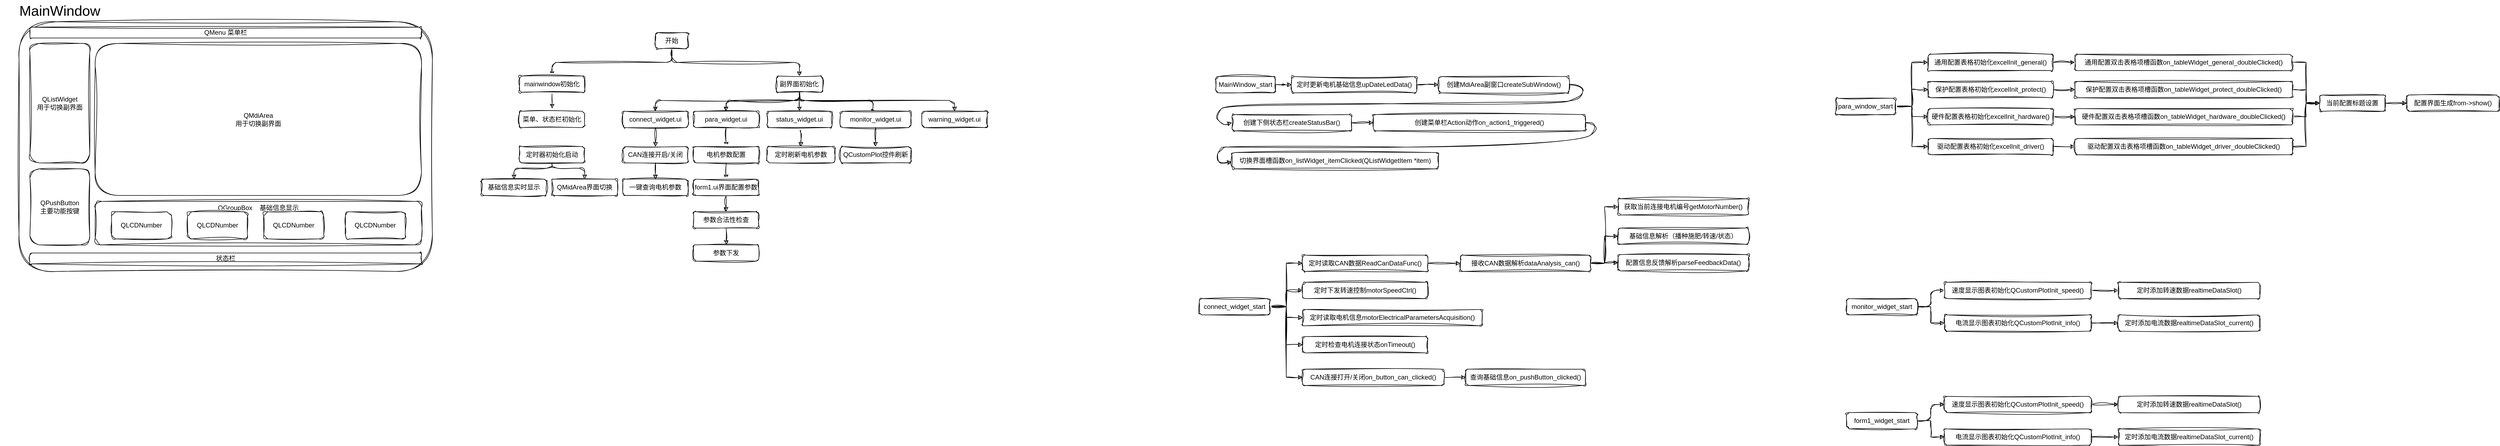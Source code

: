<mxfile version="28.0.7">
  <diagram name="第 1 页" id="NeOZQ0dyBE4NOlgX1TNu">
    <mxGraphModel dx="460" dy="240" grid="1" gridSize="10" guides="1" tooltips="1" connect="1" arrows="1" fold="1" page="1" pageScale="1" pageWidth="5000" pageHeight="5000" math="0" shadow="0">
      <root>
        <mxCell id="0" />
        <mxCell id="1" parent="0" />
        <mxCell id="uWLSrax9oehgRug97Yif-1" value="" style="rounded=1;whiteSpace=wrap;html=1;labelBackgroundColor=none;sketch=1;curveFitting=1;jiggle=2;" vertex="1" parent="1">
          <mxGeometry x="110" y="70" width="760" height="460" as="geometry" />
        </mxCell>
        <mxCell id="uWLSrax9oehgRug97Yif-3" value="&lt;font style=&quot;font-size: 26px;&quot;&gt;MainWindow&lt;/font&gt;" style="text;html=1;align=center;verticalAlign=middle;whiteSpace=wrap;rounded=1;labelBackgroundColor=none;sketch=1;curveFitting=1;jiggle=2;" vertex="1" parent="1">
          <mxGeometry x="75" y="30" width="220" height="40" as="geometry" />
        </mxCell>
        <mxCell id="uWLSrax9oehgRug97Yif-4" value="QListWidget&lt;br&gt;用于切换副界面" style="rounded=1;whiteSpace=wrap;html=1;labelBackgroundColor=none;sketch=1;curveFitting=1;jiggle=2;" vertex="1" parent="1">
          <mxGeometry x="130" y="110" width="110" height="220" as="geometry" />
        </mxCell>
        <mxCell id="uWLSrax9oehgRug97Yif-5" value="状态栏" style="rounded=1;whiteSpace=wrap;html=1;labelBackgroundColor=none;sketch=1;curveFitting=1;jiggle=2;" vertex="1" parent="1">
          <mxGeometry x="130" y="496" width="720" height="20" as="geometry" />
        </mxCell>
        <mxCell id="uWLSrax9oehgRug97Yif-6" value="QPushButton&lt;br&gt;主要功能按键" style="rounded=1;whiteSpace=wrap;html=1;labelBackgroundColor=none;sketch=1;curveFitting=1;jiggle=2;" vertex="1" parent="1">
          <mxGeometry x="130" y="341" width="110" height="140" as="geometry" />
        </mxCell>
        <mxCell id="uWLSrax9oehgRug97Yif-7" value="QGroupBox&amp;nbsp; &amp;nbsp; 基础信息显示&lt;br&gt;&lt;br&gt;&lt;br&gt;&lt;br&gt;&lt;div&gt;&lt;br&gt;&lt;/div&gt;" style="rounded=1;whiteSpace=wrap;html=1;labelBackgroundColor=none;sketch=1;curveFitting=1;jiggle=2;" vertex="1" parent="1">
          <mxGeometry x="250" y="401" width="600" height="80" as="geometry" />
        </mxCell>
        <mxCell id="uWLSrax9oehgRug97Yif-8" value="QLCDNumber" style="rounded=1;whiteSpace=wrap;html=1;labelBackgroundColor=none;sketch=1;curveFitting=1;jiggle=2;" vertex="1" parent="1">
          <mxGeometry x="280" y="420" width="110" height="50" as="geometry" />
        </mxCell>
        <mxCell id="uWLSrax9oehgRug97Yif-9" value="QLCDNumber" style="rounded=1;whiteSpace=wrap;html=1;labelBackgroundColor=none;sketch=1;curveFitting=1;jiggle=2;" vertex="1" parent="1">
          <mxGeometry x="420" y="420" width="110" height="50" as="geometry" />
        </mxCell>
        <mxCell id="uWLSrax9oehgRug97Yif-10" value="QLCDNumber" style="rounded=1;whiteSpace=wrap;html=1;labelBackgroundColor=none;sketch=1;curveFitting=1;jiggle=2;" vertex="1" parent="1">
          <mxGeometry x="560" y="420" width="110" height="50" as="geometry" />
        </mxCell>
        <mxCell id="uWLSrax9oehgRug97Yif-11" value="QLCDNumber" style="rounded=1;whiteSpace=wrap;html=1;labelBackgroundColor=none;sketch=1;curveFitting=1;jiggle=2;" vertex="1" parent="1">
          <mxGeometry x="710" y="420" width="110" height="50" as="geometry" />
        </mxCell>
        <mxCell id="uWLSrax9oehgRug97Yif-12" value="QMdiArea&lt;br&gt;用于切换副界面" style="rounded=1;whiteSpace=wrap;html=1;labelBackgroundColor=none;sketch=1;curveFitting=1;jiggle=2;" vertex="1" parent="1">
          <mxGeometry x="250" y="110" width="600" height="280" as="geometry" />
        </mxCell>
        <mxCell id="uWLSrax9oehgRug97Yif-13" value="QMenu 菜单栏" style="rounded=1;whiteSpace=wrap;html=1;labelBackgroundColor=none;sketch=1;curveFitting=1;jiggle=2;" vertex="1" parent="1">
          <mxGeometry x="130" y="80" width="720" height="20" as="geometry" />
        </mxCell>
        <mxCell id="uWLSrax9oehgRug97Yif-89" style="edgeStyle=orthogonalEdgeStyle;rounded=1;orthogonalLoop=1;jettySize=auto;html=1;exitX=0.5;exitY=1;exitDx=0;exitDy=0;entryX=0.5;entryY=0;entryDx=0;entryDy=0;labelBackgroundColor=none;fontColor=default;sketch=1;curveFitting=1;jiggle=2;" edge="1" parent="1" source="uWLSrax9oehgRug97Yif-18" target="uWLSrax9oehgRug97Yif-86">
          <mxGeometry relative="1" as="geometry" />
        </mxCell>
        <mxCell id="uWLSrax9oehgRug97Yif-90" style="edgeStyle=orthogonalEdgeStyle;rounded=1;orthogonalLoop=1;jettySize=auto;html=1;exitX=0.5;exitY=1;exitDx=0;exitDy=0;entryX=0.5;entryY=0;entryDx=0;entryDy=0;labelBackgroundColor=none;fontColor=default;sketch=1;curveFitting=1;jiggle=2;" edge="1" parent="1" source="uWLSrax9oehgRug97Yif-18" target="uWLSrax9oehgRug97Yif-25">
          <mxGeometry relative="1" as="geometry" />
        </mxCell>
        <mxCell id="uWLSrax9oehgRug97Yif-18" value="开始" style="rounded=1;whiteSpace=wrap;html=1;labelBackgroundColor=none;sketch=1;curveFitting=1;jiggle=2;" vertex="1" parent="1">
          <mxGeometry x="1280.09" y="90" width="60" height="30" as="geometry" />
        </mxCell>
        <mxCell id="uWLSrax9oehgRug97Yif-91" style="edgeStyle=orthogonalEdgeStyle;rounded=1;orthogonalLoop=1;jettySize=auto;html=1;exitX=0.5;exitY=1;exitDx=0;exitDy=0;labelBackgroundColor=none;fontColor=default;sketch=1;curveFitting=1;jiggle=2;" edge="1" parent="1" source="uWLSrax9oehgRug97Yif-25" target="uWLSrax9oehgRug97Yif-74">
          <mxGeometry relative="1" as="geometry">
            <Array as="points">
              <mxPoint x="1545" y="215" />
              <mxPoint x="1280" y="215" />
            </Array>
          </mxGeometry>
        </mxCell>
        <mxCell id="uWLSrax9oehgRug97Yif-92" style="edgeStyle=orthogonalEdgeStyle;rounded=1;orthogonalLoop=1;jettySize=auto;html=1;exitX=0.5;exitY=1;exitDx=0;exitDy=0;labelBackgroundColor=none;fontColor=default;sketch=1;curveFitting=1;jiggle=2;" edge="1" parent="1" source="uWLSrax9oehgRug97Yif-25" target="uWLSrax9oehgRug97Yif-78">
          <mxGeometry relative="1" as="geometry">
            <Array as="points">
              <mxPoint x="1545" y="215" />
              <mxPoint x="1830" y="215" />
            </Array>
          </mxGeometry>
        </mxCell>
        <mxCell id="uWLSrax9oehgRug97Yif-93" style="edgeStyle=orthogonalEdgeStyle;rounded=1;orthogonalLoop=1;jettySize=auto;html=1;exitX=0.5;exitY=1;exitDx=0;exitDy=0;labelBackgroundColor=none;fontColor=default;sketch=1;curveFitting=1;jiggle=2;" edge="1" parent="1" source="uWLSrax9oehgRug97Yif-25" target="uWLSrax9oehgRug97Yif-75">
          <mxGeometry relative="1" as="geometry">
            <Array as="points">
              <mxPoint x="1545" y="215" />
              <mxPoint x="1410" y="215" />
            </Array>
          </mxGeometry>
        </mxCell>
        <mxCell id="uWLSrax9oehgRug97Yif-94" style="edgeStyle=orthogonalEdgeStyle;rounded=1;orthogonalLoop=1;jettySize=auto;html=1;exitX=0.5;exitY=1;exitDx=0;exitDy=0;entryX=0.5;entryY=0;entryDx=0;entryDy=0;labelBackgroundColor=none;fontColor=default;sketch=1;curveFitting=1;jiggle=2;" edge="1" parent="1" source="uWLSrax9oehgRug97Yif-25" target="uWLSrax9oehgRug97Yif-77">
          <mxGeometry relative="1" as="geometry">
            <Array as="points">
              <mxPoint x="1545" y="215" />
              <mxPoint x="1680" y="215" />
            </Array>
          </mxGeometry>
        </mxCell>
        <mxCell id="uWLSrax9oehgRug97Yif-95" style="edgeStyle=orthogonalEdgeStyle;rounded=1;orthogonalLoop=1;jettySize=auto;html=1;exitX=0.5;exitY=1;exitDx=0;exitDy=0;entryX=0.5;entryY=0;entryDx=0;entryDy=0;labelBackgroundColor=none;fontColor=default;sketch=1;curveFitting=1;jiggle=2;" edge="1" parent="1" source="uWLSrax9oehgRug97Yif-25" target="uWLSrax9oehgRug97Yif-76">
          <mxGeometry relative="1" as="geometry" />
        </mxCell>
        <mxCell id="uWLSrax9oehgRug97Yif-25" value="副界面初始化" style="rounded=1;whiteSpace=wrap;html=1;labelBackgroundColor=none;sketch=1;curveFitting=1;jiggle=2;" vertex="1" parent="1">
          <mxGeometry x="1502.34" y="170" width="85.14" height="30" as="geometry" />
        </mxCell>
        <mxCell id="uWLSrax9oehgRug97Yif-46" value="" style="edgeStyle=orthogonalEdgeStyle;rounded=1;orthogonalLoop=1;jettySize=auto;html=1;labelBackgroundColor=none;fontColor=default;sketch=1;curveFitting=1;jiggle=2;" edge="1" parent="1" source="uWLSrax9oehgRug97Yif-47" target="uWLSrax9oehgRug97Yif-49">
          <mxGeometry relative="1" as="geometry" />
        </mxCell>
        <mxCell id="uWLSrax9oehgRug97Yif-47" value="MainWindow_start" style="rounded=1;whiteSpace=wrap;html=1;labelBackgroundColor=none;sketch=1;curveFitting=1;jiggle=2;" vertex="1" parent="1">
          <mxGeometry x="2310" y="171" width="110" height="30" as="geometry" />
        </mxCell>
        <mxCell id="uWLSrax9oehgRug97Yif-48" style="edgeStyle=orthogonalEdgeStyle;rounded=1;orthogonalLoop=1;jettySize=auto;html=1;exitX=1;exitY=0.5;exitDx=0;exitDy=0;entryX=0;entryY=0.5;entryDx=0;entryDy=0;labelBackgroundColor=none;fontColor=default;sketch=1;curveFitting=1;jiggle=2;" edge="1" parent="1" source="uWLSrax9oehgRug97Yif-49" target="uWLSrax9oehgRug97Yif-50">
          <mxGeometry relative="1" as="geometry" />
        </mxCell>
        <mxCell id="uWLSrax9oehgRug97Yif-49" value="定时更新电机基础信息upDateLedData()" style="rounded=1;whiteSpace=wrap;html=1;labelBackgroundColor=none;sketch=1;curveFitting=1;jiggle=2;" vertex="1" parent="1">
          <mxGeometry x="2450" y="171" width="230" height="30" as="geometry" />
        </mxCell>
        <mxCell id="uWLSrax9oehgRug97Yif-50" value="创建MdiArea副窗口createSubWindow()" style="rounded=1;whiteSpace=wrap;html=1;labelBackgroundColor=none;sketch=1;curveFitting=1;jiggle=2;" vertex="1" parent="1">
          <mxGeometry x="2720" y="171" width="240" height="30" as="geometry" />
        </mxCell>
        <mxCell id="uWLSrax9oehgRug97Yif-51" style="edgeStyle=orthogonalEdgeStyle;rounded=1;orthogonalLoop=1;jettySize=auto;html=1;exitX=1;exitY=0.5;exitDx=0;exitDy=0;entryX=0;entryY=0.5;entryDx=0;entryDy=0;labelBackgroundColor=none;fontColor=default;sketch=1;curveFitting=1;jiggle=2;" edge="1" parent="1" source="uWLSrax9oehgRug97Yif-52" target="uWLSrax9oehgRug97Yif-54">
          <mxGeometry relative="1" as="geometry" />
        </mxCell>
        <mxCell id="uWLSrax9oehgRug97Yif-52" value="创建下侧状态栏createStatusBar()" style="rounded=1;whiteSpace=wrap;html=1;labelBackgroundColor=none;sketch=1;curveFitting=1;jiggle=2;" vertex="1" parent="1">
          <mxGeometry x="2340" y="241" width="220" height="30" as="geometry" />
        </mxCell>
        <mxCell id="uWLSrax9oehgRug97Yif-53" value="" style="curved=1;endArrow=classic;html=1;rounded=1;exitX=1;exitY=0.5;exitDx=0;exitDy=0;entryX=0;entryY=0.5;entryDx=0;entryDy=0;labelBackgroundColor=none;fontColor=default;sketch=1;curveFitting=1;jiggle=2;" edge="1" parent="1" source="uWLSrax9oehgRug97Yif-50" target="uWLSrax9oehgRug97Yif-52">
          <mxGeometry width="50" height="50" relative="1" as="geometry">
            <mxPoint x="2960" y="191" as="sourcePoint" />
            <mxPoint x="2290" y="241" as="targetPoint" />
            <Array as="points">
              <mxPoint x="2990" y="186" />
              <mxPoint x="2980" y="211" />
              <mxPoint x="2940" y="221" />
              <mxPoint x="2330" y="221" />
              <mxPoint x="2310" y="241" />
              <mxPoint x="2320" y="261" />
            </Array>
          </mxGeometry>
        </mxCell>
        <mxCell id="uWLSrax9oehgRug97Yif-54" value="创建菜单栏Action动作on_action1_triggered()" style="rounded=1;whiteSpace=wrap;html=1;labelBackgroundColor=none;sketch=1;curveFitting=1;jiggle=2;" vertex="1" parent="1">
          <mxGeometry x="2600" y="241" width="390" height="30" as="geometry" />
        </mxCell>
        <mxCell id="uWLSrax9oehgRug97Yif-56" value="切换界面槽函数on_listWidget_itemClicked(QListWidgetItem *item)" style="rounded=1;whiteSpace=wrap;html=1;labelBackgroundColor=none;sketch=1;curveFitting=1;jiggle=2;" vertex="1" parent="1">
          <mxGeometry x="2340" y="311" width="380" height="30" as="geometry" />
        </mxCell>
        <mxCell id="uWLSrax9oehgRug97Yif-60" value="" style="curved=1;endArrow=classic;html=1;rounded=1;exitX=1;exitY=0.5;exitDx=0;exitDy=0;entryX=-0.001;entryY=0.565;entryDx=0;entryDy=0;entryPerimeter=0;labelBackgroundColor=none;fontColor=default;sketch=1;curveFitting=1;jiggle=2;" edge="1" parent="1" target="uWLSrax9oehgRug97Yif-56">
          <mxGeometry width="50" height="50" relative="1" as="geometry">
            <mxPoint x="2990" y="256" as="sourcePoint" />
            <mxPoint x="2300" y="331" as="targetPoint" />
            <Array as="points">
              <mxPoint x="3020" y="256" />
              <mxPoint x="2980" y="301" />
              <mxPoint x="2340" y="301" />
              <mxPoint x="2320" y="301" />
              <mxPoint x="2310" y="321" />
              <mxPoint x="2320" y="331" />
            </Array>
          </mxGeometry>
        </mxCell>
        <mxCell id="uWLSrax9oehgRug97Yif-118" style="edgeStyle=orthogonalEdgeStyle;rounded=1;orthogonalLoop=1;jettySize=auto;html=1;exitX=0.5;exitY=1;exitDx=0;exitDy=0;entryX=0.5;entryY=0;entryDx=0;entryDy=0;labelBackgroundColor=none;fontColor=default;sketch=1;curveFitting=1;jiggle=2;" edge="1" parent="1" source="uWLSrax9oehgRug97Yif-74" target="uWLSrax9oehgRug97Yif-117">
          <mxGeometry relative="1" as="geometry" />
        </mxCell>
        <mxCell id="uWLSrax9oehgRug97Yif-74" value="connect_widget.ui" style="rounded=1;whiteSpace=wrap;html=1;labelBackgroundColor=none;sketch=1;curveFitting=1;jiggle=2;" vertex="1" parent="1">
          <mxGeometry x="1220" y="235" width="120.09" height="30" as="geometry" />
        </mxCell>
        <mxCell id="uWLSrax9oehgRug97Yif-110" style="edgeStyle=orthogonalEdgeStyle;rounded=1;orthogonalLoop=1;jettySize=auto;html=1;exitX=0.5;exitY=1;exitDx=0;exitDy=0;entryX=0.5;entryY=0;entryDx=0;entryDy=0;labelBackgroundColor=none;fontColor=default;sketch=1;curveFitting=1;jiggle=2;" edge="1" parent="1" source="uWLSrax9oehgRug97Yif-75" target="uWLSrax9oehgRug97Yif-109">
          <mxGeometry relative="1" as="geometry" />
        </mxCell>
        <mxCell id="uWLSrax9oehgRug97Yif-75" value="para_widget.ui" style="rounded=1;whiteSpace=wrap;html=1;labelBackgroundColor=none;sketch=1;curveFitting=1;jiggle=2;" vertex="1" parent="1">
          <mxGeometry x="1350" y="235" width="120.09" height="30" as="geometry" />
        </mxCell>
        <mxCell id="uWLSrax9oehgRug97Yif-107" style="edgeStyle=orthogonalEdgeStyle;rounded=1;orthogonalLoop=1;jettySize=auto;html=1;exitX=0.5;exitY=1;exitDx=0;exitDy=0;entryX=0.5;entryY=0;entryDx=0;entryDy=0;labelBackgroundColor=none;fontColor=default;sketch=1;curveFitting=1;jiggle=2;" edge="1" parent="1" source="uWLSrax9oehgRug97Yif-76" target="uWLSrax9oehgRug97Yif-105">
          <mxGeometry relative="1" as="geometry" />
        </mxCell>
        <mxCell id="uWLSrax9oehgRug97Yif-76" value="status_widget.ui" style="rounded=1;whiteSpace=wrap;html=1;labelBackgroundColor=none;sketch=1;curveFitting=1;jiggle=2;" vertex="1" parent="1">
          <mxGeometry x="1484.86" y="235" width="120.09" height="30" as="geometry" />
        </mxCell>
        <mxCell id="uWLSrax9oehgRug97Yif-98" style="edgeStyle=orthogonalEdgeStyle;rounded=1;orthogonalLoop=1;jettySize=auto;html=1;exitX=0.5;exitY=1;exitDx=0;exitDy=0;entryX=0.5;entryY=0;entryDx=0;entryDy=0;labelBackgroundColor=none;fontColor=default;sketch=1;curveFitting=1;jiggle=2;" edge="1" parent="1" source="uWLSrax9oehgRug97Yif-77" target="uWLSrax9oehgRug97Yif-97">
          <mxGeometry relative="1" as="geometry" />
        </mxCell>
        <mxCell id="uWLSrax9oehgRug97Yif-77" value="monitor_widget.ui" style="rounded=1;whiteSpace=wrap;html=1;labelBackgroundColor=none;sketch=1;curveFitting=1;jiggle=2;" vertex="1" parent="1">
          <mxGeometry x="1620" y="235" width="130" height="30" as="geometry" />
        </mxCell>
        <mxCell id="uWLSrax9oehgRug97Yif-78" value="warning_widget.ui" style="rounded=1;whiteSpace=wrap;html=1;labelBackgroundColor=none;sketch=1;curveFitting=1;jiggle=2;" vertex="1" parent="1">
          <mxGeometry x="1770" y="235" width="120.09" height="30" as="geometry" />
        </mxCell>
        <mxCell id="uWLSrax9oehgRug97Yif-123" style="edgeStyle=orthogonalEdgeStyle;rounded=1;orthogonalLoop=1;jettySize=auto;html=1;exitX=0.5;exitY=1;exitDx=0;exitDy=0;labelBackgroundColor=none;fontColor=default;sketch=1;curveFitting=1;jiggle=2;" edge="1" parent="1" source="uWLSrax9oehgRug97Yif-86">
          <mxGeometry relative="1" as="geometry">
            <mxPoint x="1090.286" y="230" as="targetPoint" />
          </mxGeometry>
        </mxCell>
        <mxCell id="uWLSrax9oehgRug97Yif-86" value="mainwindow初始化" style="rounded=1;whiteSpace=wrap;html=1;labelBackgroundColor=none;sketch=1;curveFitting=1;jiggle=2;" vertex="1" parent="1">
          <mxGeometry x="1030" y="170" width="120.09" height="30" as="geometry" />
        </mxCell>
        <mxCell id="uWLSrax9oehgRug97Yif-102" style="edgeStyle=orthogonalEdgeStyle;rounded=1;orthogonalLoop=1;jettySize=auto;html=1;exitX=0.5;exitY=1;exitDx=0;exitDy=0;entryX=0.5;entryY=0;entryDx=0;entryDy=0;labelBackgroundColor=none;fontColor=default;sketch=1;curveFitting=1;jiggle=2;" edge="1" parent="1" source="uWLSrax9oehgRug97Yif-87" target="uWLSrax9oehgRug97Yif-100">
          <mxGeometry relative="1" as="geometry">
            <Array as="points">
              <mxPoint x="1090" y="340" />
              <mxPoint x="1020" y="340" />
            </Array>
          </mxGeometry>
        </mxCell>
        <mxCell id="uWLSrax9oehgRug97Yif-103" style="edgeStyle=orthogonalEdgeStyle;rounded=1;orthogonalLoop=1;jettySize=auto;html=1;exitX=0.5;exitY=1;exitDx=0;exitDy=0;entryX=0.5;entryY=0;entryDx=0;entryDy=0;labelBackgroundColor=none;fontColor=default;sketch=1;curveFitting=1;jiggle=2;" edge="1" parent="1" source="uWLSrax9oehgRug97Yif-87" target="uWLSrax9oehgRug97Yif-101">
          <mxGeometry relative="1" as="geometry">
            <Array as="points">
              <mxPoint x="1090" y="340" />
              <mxPoint x="1150" y="340" />
            </Array>
          </mxGeometry>
        </mxCell>
        <mxCell id="uWLSrax9oehgRug97Yif-87" value="定时器初始化启动" style="rounded=1;whiteSpace=wrap;html=1;labelBackgroundColor=none;sketch=1;curveFitting=1;jiggle=2;" vertex="1" parent="1">
          <mxGeometry x="1030" y="300" width="120.09" height="30" as="geometry" />
        </mxCell>
        <mxCell id="uWLSrax9oehgRug97Yif-97" value="QCustomPlot控件刷新" style="rounded=1;whiteSpace=wrap;html=1;labelBackgroundColor=none;sketch=1;curveFitting=1;jiggle=2;" vertex="1" parent="1">
          <mxGeometry x="1620" y="300" width="130" height="30" as="geometry" />
        </mxCell>
        <mxCell id="uWLSrax9oehgRug97Yif-100" value="基础信息实时显示" style="rounded=1;whiteSpace=wrap;html=1;labelBackgroundColor=none;sketch=1;curveFitting=1;jiggle=2;" vertex="1" parent="1">
          <mxGeometry x="960" y="360" width="120.09" height="30" as="geometry" />
        </mxCell>
        <mxCell id="uWLSrax9oehgRug97Yif-101" value="QMidArea界面切换" style="rounded=1;whiteSpace=wrap;html=1;labelBackgroundColor=none;sketch=1;curveFitting=1;jiggle=2;" vertex="1" parent="1">
          <mxGeometry x="1090" y="360" width="120.09" height="30" as="geometry" />
        </mxCell>
        <mxCell id="uWLSrax9oehgRug97Yif-105" value="定时刷新电机参数" style="rounded=1;whiteSpace=wrap;html=1;labelBackgroundColor=none;sketch=1;curveFitting=1;jiggle=2;" vertex="1" parent="1">
          <mxGeometry x="1484.96" y="300" width="125.04" height="30" as="geometry" />
        </mxCell>
        <mxCell id="uWLSrax9oehgRug97Yif-112" style="edgeStyle=orthogonalEdgeStyle;rounded=1;orthogonalLoop=1;jettySize=auto;html=1;exitX=0.5;exitY=1;exitDx=0;exitDy=0;entryX=0.5;entryY=0;entryDx=0;entryDy=0;labelBackgroundColor=none;fontColor=default;sketch=1;curveFitting=1;jiggle=2;" edge="1" parent="1" source="uWLSrax9oehgRug97Yif-109" target="uWLSrax9oehgRug97Yif-111">
          <mxGeometry relative="1" as="geometry" />
        </mxCell>
        <mxCell id="uWLSrax9oehgRug97Yif-109" value="电机参数配置" style="rounded=1;whiteSpace=wrap;html=1;labelBackgroundColor=none;sketch=1;curveFitting=1;jiggle=2;" vertex="1" parent="1">
          <mxGeometry x="1350" y="300" width="120.09" height="30" as="geometry" />
        </mxCell>
        <mxCell id="uWLSrax9oehgRug97Yif-114" style="edgeStyle=orthogonalEdgeStyle;rounded=1;orthogonalLoop=1;jettySize=auto;html=1;exitX=0.5;exitY=1;exitDx=0;exitDy=0;entryX=0.5;entryY=0;entryDx=0;entryDy=0;labelBackgroundColor=none;fontColor=default;sketch=1;curveFitting=1;jiggle=2;" edge="1" parent="1" source="uWLSrax9oehgRug97Yif-111" target="uWLSrax9oehgRug97Yif-113">
          <mxGeometry relative="1" as="geometry" />
        </mxCell>
        <mxCell id="uWLSrax9oehgRug97Yif-111" value="form1.ui界面配置参数" style="rounded=1;whiteSpace=wrap;html=1;labelBackgroundColor=none;sketch=1;curveFitting=1;jiggle=2;" vertex="1" parent="1">
          <mxGeometry x="1350" y="360" width="120.09" height="30" as="geometry" />
        </mxCell>
        <mxCell id="uWLSrax9oehgRug97Yif-116" style="edgeStyle=orthogonalEdgeStyle;rounded=1;orthogonalLoop=1;jettySize=auto;html=1;exitX=0.5;exitY=1;exitDx=0;exitDy=0;entryX=0.5;entryY=0;entryDx=0;entryDy=0;labelBackgroundColor=none;fontColor=default;sketch=1;curveFitting=1;jiggle=2;" edge="1" parent="1" source="uWLSrax9oehgRug97Yif-113" target="uWLSrax9oehgRug97Yif-115">
          <mxGeometry relative="1" as="geometry" />
        </mxCell>
        <mxCell id="uWLSrax9oehgRug97Yif-113" value="参数合法性检查" style="rounded=1;whiteSpace=wrap;html=1;labelBackgroundColor=none;sketch=1;curveFitting=1;jiggle=2;" vertex="1" parent="1">
          <mxGeometry x="1350" y="420" width="120.09" height="30" as="geometry" />
        </mxCell>
        <mxCell id="uWLSrax9oehgRug97Yif-115" value="参数下发" style="rounded=1;whiteSpace=wrap;html=1;labelBackgroundColor=none;sketch=1;curveFitting=1;jiggle=2;" vertex="1" parent="1">
          <mxGeometry x="1350" y="481" width="120.09" height="30" as="geometry" />
        </mxCell>
        <mxCell id="uWLSrax9oehgRug97Yif-120" style="edgeStyle=orthogonalEdgeStyle;rounded=1;orthogonalLoop=1;jettySize=auto;html=1;exitX=0.5;exitY=1;exitDx=0;exitDy=0;entryX=0.5;entryY=0;entryDx=0;entryDy=0;labelBackgroundColor=none;fontColor=default;sketch=1;curveFitting=1;jiggle=2;" edge="1" parent="1" source="uWLSrax9oehgRug97Yif-117" target="uWLSrax9oehgRug97Yif-119">
          <mxGeometry relative="1" as="geometry" />
        </mxCell>
        <mxCell id="uWLSrax9oehgRug97Yif-117" value="CAN连接开启/关闭" style="rounded=1;whiteSpace=wrap;html=1;labelBackgroundColor=none;sketch=1;curveFitting=1;jiggle=2;" vertex="1" parent="1">
          <mxGeometry x="1220" y="300" width="120.09" height="30" as="geometry" />
        </mxCell>
        <mxCell id="uWLSrax9oehgRug97Yif-119" value="一键查询电机参数" style="rounded=1;whiteSpace=wrap;html=1;labelBackgroundColor=none;sketch=1;curveFitting=1;jiggle=2;" vertex="1" parent="1">
          <mxGeometry x="1220" y="360" width="120.09" height="30" as="geometry" />
        </mxCell>
        <mxCell id="uWLSrax9oehgRug97Yif-122" value="菜单、状态栏初始化" style="rounded=1;whiteSpace=wrap;html=1;labelBackgroundColor=none;sketch=1;curveFitting=1;jiggle=2;" vertex="1" parent="1">
          <mxGeometry x="1030" y="235" width="120" height="30" as="geometry" />
        </mxCell>
        <mxCell id="uWLSrax9oehgRug97Yif-155" style="edgeStyle=orthogonalEdgeStyle;rounded=0;sketch=1;hachureGap=4;jiggle=2;curveFitting=1;orthogonalLoop=1;jettySize=auto;html=1;exitX=1;exitY=0.5;exitDx=0;exitDy=0;entryX=0;entryY=0.5;entryDx=0;entryDy=0;fontFamily=Architects Daughter;fontSource=https%3A%2F%2Ffonts.googleapis.com%2Fcss%3Ffamily%3DArchitects%2BDaughter;" edge="1" parent="1" source="uWLSrax9oehgRug97Yif-125" target="uWLSrax9oehgRug97Yif-127">
          <mxGeometry relative="1" as="geometry" />
        </mxCell>
        <mxCell id="uWLSrax9oehgRug97Yif-156" style="edgeStyle=orthogonalEdgeStyle;rounded=0;sketch=1;hachureGap=4;jiggle=2;curveFitting=1;orthogonalLoop=1;jettySize=auto;html=1;exitX=1;exitY=0.5;exitDx=0;exitDy=0;entryX=0;entryY=0.5;entryDx=0;entryDy=0;fontFamily=Architects Daughter;fontSource=https%3A%2F%2Ffonts.googleapis.com%2Fcss%3Ffamily%3DArchitects%2BDaughter;" edge="1" parent="1" source="uWLSrax9oehgRug97Yif-125" target="uWLSrax9oehgRug97Yif-151">
          <mxGeometry relative="1" as="geometry" />
        </mxCell>
        <mxCell id="uWLSrax9oehgRug97Yif-157" style="edgeStyle=orthogonalEdgeStyle;rounded=0;sketch=1;hachureGap=4;jiggle=2;curveFitting=1;orthogonalLoop=1;jettySize=auto;html=1;exitX=1;exitY=0.5;exitDx=0;exitDy=0;entryX=0;entryY=0.5;entryDx=0;entryDy=0;fontFamily=Architects Daughter;fontSource=https%3A%2F%2Ffonts.googleapis.com%2Fcss%3Ffamily%3DArchitects%2BDaughter;" edge="1" parent="1" source="uWLSrax9oehgRug97Yif-125" target="uWLSrax9oehgRug97Yif-152">
          <mxGeometry relative="1" as="geometry" />
        </mxCell>
        <mxCell id="uWLSrax9oehgRug97Yif-158" style="edgeStyle=orthogonalEdgeStyle;rounded=0;sketch=1;hachureGap=4;jiggle=2;curveFitting=1;orthogonalLoop=1;jettySize=auto;html=1;exitX=1;exitY=0.5;exitDx=0;exitDy=0;entryX=0;entryY=0.5;entryDx=0;entryDy=0;fontFamily=Architects Daughter;fontSource=https%3A%2F%2Ffonts.googleapis.com%2Fcss%3Ffamily%3DArchitects%2BDaughter;" edge="1" parent="1" source="uWLSrax9oehgRug97Yif-125" target="uWLSrax9oehgRug97Yif-153">
          <mxGeometry relative="1" as="geometry" />
        </mxCell>
        <mxCell id="uWLSrax9oehgRug97Yif-168" style="edgeStyle=orthogonalEdgeStyle;rounded=0;sketch=1;hachureGap=4;jiggle=2;curveFitting=1;orthogonalLoop=1;jettySize=auto;html=1;exitX=1;exitY=0.5;exitDx=0;exitDy=0;entryX=0;entryY=0.5;entryDx=0;entryDy=0;fontFamily=Architects Daughter;fontSource=https%3A%2F%2Ffonts.googleapis.com%2Fcss%3Ffamily%3DArchitects%2BDaughter;" edge="1" parent="1" source="uWLSrax9oehgRug97Yif-125" target="uWLSrax9oehgRug97Yif-163">
          <mxGeometry relative="1" as="geometry" />
        </mxCell>
        <mxCell id="uWLSrax9oehgRug97Yif-125" value="connect_widget_start" style="rounded=1;whiteSpace=wrap;html=1;labelBackgroundColor=none;sketch=1;curveFitting=1;jiggle=2;" vertex="1" parent="1">
          <mxGeometry x="2280" y="580" width="130" height="30" as="geometry" />
        </mxCell>
        <mxCell id="uWLSrax9oehgRug97Yif-126" style="edgeStyle=orthogonalEdgeStyle;rounded=1;orthogonalLoop=1;jettySize=auto;html=1;exitX=1;exitY=0.5;exitDx=0;exitDy=0;entryX=0;entryY=0.5;entryDx=0;entryDy=0;labelBackgroundColor=none;fontColor=default;sketch=1;curveFitting=1;jiggle=2;" edge="1" parent="1" source="uWLSrax9oehgRug97Yif-127" target="uWLSrax9oehgRug97Yif-128">
          <mxGeometry relative="1" as="geometry" />
        </mxCell>
        <mxCell id="uWLSrax9oehgRug97Yif-127" value="定时读取CAN数据ReadCanDataFunc()" style="rounded=1;whiteSpace=wrap;html=1;labelBackgroundColor=none;sketch=1;curveFitting=1;jiggle=2;" vertex="1" parent="1">
          <mxGeometry x="2470" y="500" width="230" height="30" as="geometry" />
        </mxCell>
        <mxCell id="uWLSrax9oehgRug97Yif-161" style="edgeStyle=orthogonalEdgeStyle;rounded=0;sketch=1;hachureGap=4;jiggle=2;curveFitting=1;orthogonalLoop=1;jettySize=auto;html=1;exitX=1;exitY=0.5;exitDx=0;exitDy=0;entryX=0;entryY=0.5;entryDx=0;entryDy=0;fontFamily=Architects Daughter;fontSource=https%3A%2F%2Ffonts.googleapis.com%2Fcss%3Ffamily%3DArchitects%2BDaughter;" edge="1" parent="1" source="uWLSrax9oehgRug97Yif-128" target="uWLSrax9oehgRug97Yif-160">
          <mxGeometry relative="1" as="geometry" />
        </mxCell>
        <mxCell id="uWLSrax9oehgRug97Yif-162" style="edgeStyle=orthogonalEdgeStyle;rounded=0;sketch=1;hachureGap=4;jiggle=2;curveFitting=1;orthogonalLoop=1;jettySize=auto;html=1;exitX=1;exitY=0.5;exitDx=0;exitDy=0;entryX=0;entryY=0.5;entryDx=0;entryDy=0;fontFamily=Architects Daughter;fontSource=https%3A%2F%2Ffonts.googleapis.com%2Fcss%3Ffamily%3DArchitects%2BDaughter;" edge="1" parent="1" source="uWLSrax9oehgRug97Yif-128" target="uWLSrax9oehgRug97Yif-159">
          <mxGeometry relative="1" as="geometry" />
        </mxCell>
        <mxCell id="uWLSrax9oehgRug97Yif-165" style="edgeStyle=orthogonalEdgeStyle;rounded=0;sketch=1;hachureGap=4;jiggle=2;curveFitting=1;orthogonalLoop=1;jettySize=auto;html=1;exitX=1;exitY=0.5;exitDx=0;exitDy=0;entryX=0;entryY=0.5;entryDx=0;entryDy=0;fontFamily=Architects Daughter;fontSource=https%3A%2F%2Ffonts.googleapis.com%2Fcss%3Ffamily%3DArchitects%2BDaughter;" edge="1" parent="1" source="uWLSrax9oehgRug97Yif-128" target="uWLSrax9oehgRug97Yif-164">
          <mxGeometry relative="1" as="geometry" />
        </mxCell>
        <mxCell id="uWLSrax9oehgRug97Yif-128" value="&lt;div&gt;接收CAN数据解析dataAnalysis_can()&lt;/div&gt;" style="rounded=1;whiteSpace=wrap;html=1;labelBackgroundColor=none;sketch=1;curveFitting=1;jiggle=2;" vertex="1" parent="1">
          <mxGeometry x="2760" y="500" width="240" height="30" as="geometry" />
        </mxCell>
        <mxCell id="uWLSrax9oehgRug97Yif-151" value="定时下发转速控制motorSpeedCtrl()" style="rounded=1;whiteSpace=wrap;html=1;labelBackgroundColor=none;sketch=1;curveFitting=1;jiggle=2;" vertex="1" parent="1">
          <mxGeometry x="2470" y="550" width="230" height="30" as="geometry" />
        </mxCell>
        <mxCell id="uWLSrax9oehgRug97Yif-152" value="定时读取电机信息motorElectricalParametersAcquisition()" style="rounded=1;whiteSpace=wrap;html=1;labelBackgroundColor=none;sketch=1;curveFitting=1;jiggle=2;" vertex="1" parent="1">
          <mxGeometry x="2470" y="600" width="330" height="30" as="geometry" />
        </mxCell>
        <mxCell id="uWLSrax9oehgRug97Yif-153" value="定时检查电机连接状态onTimeout()" style="rounded=1;whiteSpace=wrap;html=1;labelBackgroundColor=none;sketch=1;curveFitting=1;jiggle=2;" vertex="1" parent="1">
          <mxGeometry x="2470" y="650" width="230" height="30" as="geometry" />
        </mxCell>
        <mxCell id="uWLSrax9oehgRug97Yif-159" value="&lt;div&gt;基础信息解析（播种施肥/转速/状态）&lt;/div&gt;" style="rounded=1;whiteSpace=wrap;html=1;labelBackgroundColor=none;sketch=1;curveFitting=1;jiggle=2;" vertex="1" parent="1">
          <mxGeometry x="3050" y="450" width="240" height="30" as="geometry" />
        </mxCell>
        <mxCell id="uWLSrax9oehgRug97Yif-160" value="&lt;div&gt;配置信息反馈解析parseFeedbackData()&lt;/div&gt;" style="rounded=1;whiteSpace=wrap;html=1;labelBackgroundColor=none;sketch=1;curveFitting=1;jiggle=2;" vertex="1" parent="1">
          <mxGeometry x="3050" y="499" width="240" height="30" as="geometry" />
        </mxCell>
        <mxCell id="uWLSrax9oehgRug97Yif-167" style="edgeStyle=orthogonalEdgeStyle;rounded=0;sketch=1;hachureGap=4;jiggle=2;curveFitting=1;orthogonalLoop=1;jettySize=auto;html=1;exitX=1;exitY=0.5;exitDx=0;exitDy=0;entryX=0;entryY=0.5;entryDx=0;entryDy=0;fontFamily=Architects Daughter;fontSource=https%3A%2F%2Ffonts.googleapis.com%2Fcss%3Ffamily%3DArchitects%2BDaughter;" edge="1" parent="1" source="uWLSrax9oehgRug97Yif-163" target="uWLSrax9oehgRug97Yif-166">
          <mxGeometry relative="1" as="geometry" />
        </mxCell>
        <mxCell id="uWLSrax9oehgRug97Yif-163" value="CAN连接打开/关闭on_button_can_clicked()" style="rounded=1;whiteSpace=wrap;html=1;labelBackgroundColor=none;sketch=1;curveFitting=1;jiggle=2;" vertex="1" parent="1">
          <mxGeometry x="2470" y="710" width="260" height="30" as="geometry" />
        </mxCell>
        <mxCell id="uWLSrax9oehgRug97Yif-164" value="&lt;div&gt;获取当前连接电机编号getMotorNumber()&lt;/div&gt;" style="rounded=1;whiteSpace=wrap;html=1;labelBackgroundColor=none;sketch=1;curveFitting=1;jiggle=2;" vertex="1" parent="1">
          <mxGeometry x="3050" y="396" width="240" height="30" as="geometry" />
        </mxCell>
        <mxCell id="uWLSrax9oehgRug97Yif-166" value="查询基础信息on_pushButton_clicked()" style="rounded=1;whiteSpace=wrap;html=1;labelBackgroundColor=none;sketch=1;curveFitting=1;jiggle=2;" vertex="1" parent="1">
          <mxGeometry x="2770" y="710" width="220" height="30" as="geometry" />
        </mxCell>
        <mxCell id="uWLSrax9oehgRug97Yif-169" value="" style="edgeStyle=orthogonalEdgeStyle;rounded=1;orthogonalLoop=1;jettySize=auto;html=1;labelBackgroundColor=none;fontColor=default;sketch=1;curveFitting=1;jiggle=2;" edge="1" parent="1" source="uWLSrax9oehgRug97Yif-170" target="uWLSrax9oehgRug97Yif-172">
          <mxGeometry relative="1" as="geometry" />
        </mxCell>
        <mxCell id="uWLSrax9oehgRug97Yif-181" style="edgeStyle=orthogonalEdgeStyle;rounded=0;sketch=1;hachureGap=4;jiggle=2;curveFitting=1;orthogonalLoop=1;jettySize=auto;html=1;exitX=1;exitY=0.5;exitDx=0;exitDy=0;entryX=0;entryY=0.5;entryDx=0;entryDy=0;fontFamily=Architects Daughter;fontSource=https%3A%2F%2Ffonts.googleapis.com%2Fcss%3Ffamily%3DArchitects%2BDaughter;" edge="1" parent="1" source="uWLSrax9oehgRug97Yif-170" target="uWLSrax9oehgRug97Yif-180">
          <mxGeometry relative="1" as="geometry" />
        </mxCell>
        <mxCell id="uWLSrax9oehgRug97Yif-170" value="monitor_widget_start" style="rounded=1;whiteSpace=wrap;html=1;labelBackgroundColor=none;sketch=1;curveFitting=1;jiggle=2;" vertex="1" parent="1">
          <mxGeometry x="3470" y="580" width="130" height="30" as="geometry" />
        </mxCell>
        <mxCell id="uWLSrax9oehgRug97Yif-184" style="edgeStyle=orthogonalEdgeStyle;rounded=0;sketch=1;hachureGap=4;jiggle=2;curveFitting=1;orthogonalLoop=1;jettySize=auto;html=1;exitX=1;exitY=0.5;exitDx=0;exitDy=0;entryX=0;entryY=0.5;entryDx=0;entryDy=0;fontFamily=Architects Daughter;fontSource=https%3A%2F%2Ffonts.googleapis.com%2Fcss%3Ffamily%3DArchitects%2BDaughter;" edge="1" parent="1" source="uWLSrax9oehgRug97Yif-172" target="uWLSrax9oehgRug97Yif-182">
          <mxGeometry relative="1" as="geometry" />
        </mxCell>
        <mxCell id="uWLSrax9oehgRug97Yif-172" value="速度显示图表初始化QCustomPlotInit_speed()" style="rounded=1;whiteSpace=wrap;html=1;labelBackgroundColor=none;sketch=1;curveFitting=1;jiggle=2;" vertex="1" parent="1">
          <mxGeometry x="3650" y="550" width="270" height="30" as="geometry" />
        </mxCell>
        <mxCell id="uWLSrax9oehgRug97Yif-173" value="定时添加电流数据realtimeDataSlot_current()" style="rounded=1;whiteSpace=wrap;html=1;labelBackgroundColor=none;sketch=1;curveFitting=1;jiggle=2;" vertex="1" parent="1">
          <mxGeometry x="3970" y="610" width="260" height="30" as="geometry" />
        </mxCell>
        <mxCell id="uWLSrax9oehgRug97Yif-183" style="edgeStyle=orthogonalEdgeStyle;rounded=0;sketch=1;hachureGap=4;jiggle=2;curveFitting=1;orthogonalLoop=1;jettySize=auto;html=1;exitX=1;exitY=0.5;exitDx=0;exitDy=0;entryX=0;entryY=0.5;entryDx=0;entryDy=0;fontFamily=Architects Daughter;fontSource=https%3A%2F%2Ffonts.googleapis.com%2Fcss%3Ffamily%3DArchitects%2BDaughter;" edge="1" parent="1" source="uWLSrax9oehgRug97Yif-180" target="uWLSrax9oehgRug97Yif-173">
          <mxGeometry relative="1" as="geometry" />
        </mxCell>
        <mxCell id="uWLSrax9oehgRug97Yif-180" value="电流显示图表初始化QCustomPlotInit_info()" style="rounded=1;whiteSpace=wrap;html=1;labelBackgroundColor=none;sketch=1;curveFitting=1;jiggle=2;" vertex="1" parent="1">
          <mxGeometry x="3650" y="610" width="270" height="30" as="geometry" />
        </mxCell>
        <mxCell id="uWLSrax9oehgRug97Yif-182" value="定时添加转速数据realtimeDataSlot()" style="rounded=1;whiteSpace=wrap;html=1;labelBackgroundColor=none;sketch=1;curveFitting=1;jiggle=2;" vertex="1" parent="1">
          <mxGeometry x="3970" y="550" width="260" height="30" as="geometry" />
        </mxCell>
        <mxCell id="uWLSrax9oehgRug97Yif-199" style="edgeStyle=orthogonalEdgeStyle;rounded=0;sketch=1;hachureGap=4;jiggle=2;curveFitting=1;orthogonalLoop=1;jettySize=auto;html=1;exitX=1;exitY=0.5;exitDx=0;exitDy=0;entryX=0;entryY=0.5;entryDx=0;entryDy=0;fontFamily=Architects Daughter;fontSource=https%3A%2F%2Ffonts.googleapis.com%2Fcss%3Ffamily%3DArchitects%2BDaughter;" edge="1" parent="1" source="uWLSrax9oehgRug97Yif-186" target="uWLSrax9oehgRug97Yif-188">
          <mxGeometry relative="1" as="geometry" />
        </mxCell>
        <mxCell id="uWLSrax9oehgRug97Yif-200" style="edgeStyle=orthogonalEdgeStyle;rounded=0;sketch=1;hachureGap=4;jiggle=2;curveFitting=1;orthogonalLoop=1;jettySize=auto;html=1;exitX=1;exitY=0.5;exitDx=0;exitDy=0;entryX=0;entryY=0.5;entryDx=0;entryDy=0;fontFamily=Architects Daughter;fontSource=https%3A%2F%2Ffonts.googleapis.com%2Fcss%3Ffamily%3DArchitects%2BDaughter;" edge="1" parent="1" source="uWLSrax9oehgRug97Yif-186" target="uWLSrax9oehgRug97Yif-196">
          <mxGeometry relative="1" as="geometry" />
        </mxCell>
        <mxCell id="uWLSrax9oehgRug97Yif-201" style="edgeStyle=orthogonalEdgeStyle;rounded=0;sketch=1;hachureGap=4;jiggle=2;curveFitting=1;orthogonalLoop=1;jettySize=auto;html=1;exitX=1;exitY=0.5;exitDx=0;exitDy=0;entryX=0;entryY=0.5;entryDx=0;entryDy=0;fontFamily=Architects Daughter;fontSource=https%3A%2F%2Ffonts.googleapis.com%2Fcss%3Ffamily%3DArchitects%2BDaughter;" edge="1" parent="1" source="uWLSrax9oehgRug97Yif-186" target="uWLSrax9oehgRug97Yif-197">
          <mxGeometry relative="1" as="geometry" />
        </mxCell>
        <mxCell id="uWLSrax9oehgRug97Yif-202" style="edgeStyle=orthogonalEdgeStyle;rounded=0;sketch=1;hachureGap=4;jiggle=2;curveFitting=1;orthogonalLoop=1;jettySize=auto;html=1;exitX=1;exitY=0.5;exitDx=0;exitDy=0;entryX=0;entryY=0.5;entryDx=0;entryDy=0;fontFamily=Architects Daughter;fontSource=https%3A%2F%2Ffonts.googleapis.com%2Fcss%3Ffamily%3DArchitects%2BDaughter;" edge="1" parent="1" source="uWLSrax9oehgRug97Yif-186" target="uWLSrax9oehgRug97Yif-198">
          <mxGeometry relative="1" as="geometry" />
        </mxCell>
        <mxCell id="uWLSrax9oehgRug97Yif-186" value="para_window_start" style="rounded=1;whiteSpace=wrap;html=1;labelBackgroundColor=none;sketch=1;curveFitting=1;jiggle=2;" vertex="1" parent="1">
          <mxGeometry x="3450" y="211" width="110" height="30" as="geometry" />
        </mxCell>
        <mxCell id="uWLSrax9oehgRug97Yif-203" style="edgeStyle=orthogonalEdgeStyle;rounded=0;sketch=1;hachureGap=4;jiggle=2;curveFitting=1;orthogonalLoop=1;jettySize=auto;html=1;exitX=1;exitY=0.5;exitDx=0;exitDy=0;entryX=0;entryY=0.5;entryDx=0;entryDy=0;fontFamily=Architects Daughter;fontSource=https%3A%2F%2Ffonts.googleapis.com%2Fcss%3Ffamily%3DArchitects%2BDaughter;" edge="1" parent="1" source="uWLSrax9oehgRug97Yif-188" target="uWLSrax9oehgRug97Yif-189">
          <mxGeometry relative="1" as="geometry" />
        </mxCell>
        <mxCell id="uWLSrax9oehgRug97Yif-188" value="通用配置表格初始化excelInit_general()" style="rounded=1;whiteSpace=wrap;html=1;labelBackgroundColor=none;sketch=1;curveFitting=1;jiggle=2;" vertex="1" parent="1">
          <mxGeometry x="3620" y="130" width="230" height="30" as="geometry" />
        </mxCell>
        <mxCell id="uWLSrax9oehgRug97Yif-219" style="edgeStyle=orthogonalEdgeStyle;rounded=0;sketch=1;hachureGap=4;jiggle=2;curveFitting=1;orthogonalLoop=1;jettySize=auto;html=1;exitX=1;exitY=0.5;exitDx=0;exitDy=0;entryX=0;entryY=0.5;entryDx=0;entryDy=0;fontFamily=Architects Daughter;fontSource=https%3A%2F%2Ffonts.googleapis.com%2Fcss%3Ffamily%3DArchitects%2BDaughter;" edge="1" parent="1" source="uWLSrax9oehgRug97Yif-189" target="uWLSrax9oehgRug97Yif-214">
          <mxGeometry relative="1" as="geometry" />
        </mxCell>
        <mxCell id="uWLSrax9oehgRug97Yif-189" value="通用配置双击表格项槽函数on_tableWidget_general_doubleClicked()" style="rounded=1;whiteSpace=wrap;html=1;labelBackgroundColor=none;sketch=1;curveFitting=1;jiggle=2;" vertex="1" parent="1">
          <mxGeometry x="3890" y="130" width="400" height="30" as="geometry" />
        </mxCell>
        <mxCell id="uWLSrax9oehgRug97Yif-204" style="edgeStyle=orthogonalEdgeStyle;rounded=0;sketch=1;hachureGap=4;jiggle=2;curveFitting=1;orthogonalLoop=1;jettySize=auto;html=1;exitX=1;exitY=0.5;exitDx=0;exitDy=0;fontFamily=Architects Daughter;fontSource=https%3A%2F%2Ffonts.googleapis.com%2Fcss%3Ffamily%3DArchitects%2BDaughter;" edge="1" parent="1" source="uWLSrax9oehgRug97Yif-196">
          <mxGeometry relative="1" as="geometry">
            <mxPoint x="3850.2" y="194.8" as="targetPoint" />
          </mxGeometry>
        </mxCell>
        <mxCell id="uWLSrax9oehgRug97Yif-208" style="edgeStyle=orthogonalEdgeStyle;rounded=0;sketch=1;hachureGap=4;jiggle=2;curveFitting=1;orthogonalLoop=1;jettySize=auto;html=1;exitX=1;exitY=0.5;exitDx=0;exitDy=0;entryX=0;entryY=0.5;entryDx=0;entryDy=0;fontFamily=Architects Daughter;fontSource=https%3A%2F%2Ffonts.googleapis.com%2Fcss%3Ffamily%3DArchitects%2BDaughter;" edge="1" parent="1" source="uWLSrax9oehgRug97Yif-196" target="uWLSrax9oehgRug97Yif-205">
          <mxGeometry relative="1" as="geometry" />
        </mxCell>
        <mxCell id="uWLSrax9oehgRug97Yif-196" value="保护配置表格初始化excelInit_protect()" style="rounded=1;whiteSpace=wrap;html=1;labelBackgroundColor=none;sketch=1;curveFitting=1;jiggle=2;" vertex="1" parent="1">
          <mxGeometry x="3620" y="180" width="230" height="30" as="geometry" />
        </mxCell>
        <mxCell id="uWLSrax9oehgRug97Yif-211" style="edgeStyle=orthogonalEdgeStyle;rounded=0;sketch=1;hachureGap=4;jiggle=2;curveFitting=1;orthogonalLoop=1;jettySize=auto;html=1;exitX=1;exitY=0.5;exitDx=0;exitDy=0;entryX=0;entryY=0.5;entryDx=0;entryDy=0;fontFamily=Architects Daughter;fontSource=https%3A%2F%2Ffonts.googleapis.com%2Fcss%3Ffamily%3DArchitects%2BDaughter;" edge="1" parent="1" source="uWLSrax9oehgRug97Yif-197" target="uWLSrax9oehgRug97Yif-206">
          <mxGeometry relative="1" as="geometry" />
        </mxCell>
        <mxCell id="uWLSrax9oehgRug97Yif-197" value="硬件配置表格初始化excelInit_hardware()" style="rounded=1;whiteSpace=wrap;html=1;labelBackgroundColor=none;sketch=1;curveFitting=1;jiggle=2;" vertex="1" parent="1">
          <mxGeometry x="3620" y="230" width="230" height="30" as="geometry" />
        </mxCell>
        <mxCell id="uWLSrax9oehgRug97Yif-212" style="edgeStyle=orthogonalEdgeStyle;rounded=0;sketch=1;hachureGap=4;jiggle=2;curveFitting=1;orthogonalLoop=1;jettySize=auto;html=1;exitX=1;exitY=0.5;exitDx=0;exitDy=0;entryX=0;entryY=0.5;entryDx=0;entryDy=0;fontFamily=Architects Daughter;fontSource=https%3A%2F%2Ffonts.googleapis.com%2Fcss%3Ffamily%3DArchitects%2BDaughter;" edge="1" parent="1" source="uWLSrax9oehgRug97Yif-198" target="uWLSrax9oehgRug97Yif-207">
          <mxGeometry relative="1" as="geometry" />
        </mxCell>
        <mxCell id="uWLSrax9oehgRug97Yif-198" value="驱动配置表格初始化excelInit_driver()" style="rounded=1;whiteSpace=wrap;html=1;labelBackgroundColor=none;sketch=1;curveFitting=1;jiggle=2;" vertex="1" parent="1">
          <mxGeometry x="3620" y="285" width="230" height="30" as="geometry" />
        </mxCell>
        <mxCell id="uWLSrax9oehgRug97Yif-216" style="edgeStyle=orthogonalEdgeStyle;rounded=0;sketch=1;hachureGap=4;jiggle=2;curveFitting=1;orthogonalLoop=1;jettySize=auto;html=1;exitX=1;exitY=0.5;exitDx=0;exitDy=0;entryX=0;entryY=0.5;entryDx=0;entryDy=0;fontFamily=Architects Daughter;fontSource=https%3A%2F%2Ffonts.googleapis.com%2Fcss%3Ffamily%3DArchitects%2BDaughter;" edge="1" parent="1" source="uWLSrax9oehgRug97Yif-205" target="uWLSrax9oehgRug97Yif-214">
          <mxGeometry relative="1" as="geometry" />
        </mxCell>
        <mxCell id="uWLSrax9oehgRug97Yif-205" value="保护配置双击表格项槽函数on_tableWidget_protect_doubleClicked()" style="rounded=1;whiteSpace=wrap;html=1;labelBackgroundColor=none;sketch=1;curveFitting=1;jiggle=2;" vertex="1" parent="1">
          <mxGeometry x="3890" y="180" width="400" height="30" as="geometry" />
        </mxCell>
        <mxCell id="uWLSrax9oehgRug97Yif-217" style="edgeStyle=orthogonalEdgeStyle;rounded=0;sketch=1;hachureGap=4;jiggle=2;curveFitting=1;orthogonalLoop=1;jettySize=auto;html=1;exitX=1;exitY=0.5;exitDx=0;exitDy=0;fontFamily=Architects Daughter;fontSource=https%3A%2F%2Ffonts.googleapis.com%2Fcss%3Ffamily%3DArchitects%2BDaughter;" edge="1" parent="1" source="uWLSrax9oehgRug97Yif-206" target="uWLSrax9oehgRug97Yif-214">
          <mxGeometry relative="1" as="geometry" />
        </mxCell>
        <mxCell id="uWLSrax9oehgRug97Yif-206" value="硬件配置双击表格项槽函数on_tableWidget_hardware_doubleClicked()" style="rounded=1;whiteSpace=wrap;html=1;labelBackgroundColor=none;sketch=1;curveFitting=1;jiggle=2;" vertex="1" parent="1">
          <mxGeometry x="3890" y="230" width="400" height="30" as="geometry" />
        </mxCell>
        <mxCell id="uWLSrax9oehgRug97Yif-218" style="edgeStyle=orthogonalEdgeStyle;rounded=0;sketch=1;hachureGap=4;jiggle=2;curveFitting=1;orthogonalLoop=1;jettySize=auto;html=1;exitX=1;exitY=0.5;exitDx=0;exitDy=0;entryX=0;entryY=0.5;entryDx=0;entryDy=0;fontFamily=Architects Daughter;fontSource=https%3A%2F%2Ffonts.googleapis.com%2Fcss%3Ffamily%3DArchitects%2BDaughter;" edge="1" parent="1" source="uWLSrax9oehgRug97Yif-207" target="uWLSrax9oehgRug97Yif-214">
          <mxGeometry relative="1" as="geometry" />
        </mxCell>
        <mxCell id="uWLSrax9oehgRug97Yif-207" value="驱动配置双击表格项槽函数on_tableWidget_driver_doubleClicked()" style="rounded=1;whiteSpace=wrap;html=1;labelBackgroundColor=none;sketch=1;curveFitting=1;jiggle=2;" vertex="1" parent="1">
          <mxGeometry x="3890" y="285" width="400" height="30" as="geometry" />
        </mxCell>
        <mxCell id="uWLSrax9oehgRug97Yif-213" value="配置界面生成from-&amp;gt;show()" style="rounded=1;whiteSpace=wrap;html=1;labelBackgroundColor=none;sketch=1;curveFitting=1;jiggle=2;" vertex="1" parent="1">
          <mxGeometry x="4500" y="205" width="170" height="30" as="geometry" />
        </mxCell>
        <mxCell id="uWLSrax9oehgRug97Yif-215" style="edgeStyle=orthogonalEdgeStyle;rounded=0;sketch=1;hachureGap=4;jiggle=2;curveFitting=1;orthogonalLoop=1;jettySize=auto;html=1;exitX=1;exitY=0.5;exitDx=0;exitDy=0;entryX=0;entryY=0.5;entryDx=0;entryDy=0;fontFamily=Architects Daughter;fontSource=https%3A%2F%2Ffonts.googleapis.com%2Fcss%3Ffamily%3DArchitects%2BDaughter;" edge="1" parent="1" source="uWLSrax9oehgRug97Yif-214" target="uWLSrax9oehgRug97Yif-213">
          <mxGeometry relative="1" as="geometry" />
        </mxCell>
        <mxCell id="uWLSrax9oehgRug97Yif-214" value="当前配置标题设置" style="rounded=1;whiteSpace=wrap;html=1;labelBackgroundColor=none;sketch=1;curveFitting=1;jiggle=2;" vertex="1" parent="1">
          <mxGeometry x="4340" y="205" width="120" height="30" as="geometry" />
        </mxCell>
        <mxCell id="uWLSrax9oehgRug97Yif-220" value="" style="edgeStyle=orthogonalEdgeStyle;rounded=1;orthogonalLoop=1;jettySize=auto;html=1;labelBackgroundColor=none;fontColor=default;sketch=1;curveFitting=1;jiggle=2;" edge="1" parent="1" source="uWLSrax9oehgRug97Yif-222" target="uWLSrax9oehgRug97Yif-224">
          <mxGeometry relative="1" as="geometry" />
        </mxCell>
        <mxCell id="uWLSrax9oehgRug97Yif-221" style="edgeStyle=orthogonalEdgeStyle;rounded=0;sketch=1;hachureGap=4;jiggle=2;curveFitting=1;orthogonalLoop=1;jettySize=auto;html=1;exitX=1;exitY=0.5;exitDx=0;exitDy=0;entryX=0;entryY=0.5;entryDx=0;entryDy=0;fontFamily=Architects Daughter;fontSource=https%3A%2F%2Ffonts.googleapis.com%2Fcss%3Ffamily%3DArchitects%2BDaughter;" edge="1" parent="1" source="uWLSrax9oehgRug97Yif-222" target="uWLSrax9oehgRug97Yif-227">
          <mxGeometry relative="1" as="geometry" />
        </mxCell>
        <mxCell id="uWLSrax9oehgRug97Yif-222" value="form1_widget_start" style="rounded=1;whiteSpace=wrap;html=1;labelBackgroundColor=none;sketch=1;curveFitting=1;jiggle=2;" vertex="1" parent="1">
          <mxGeometry x="3470" y="790" width="130" height="30" as="geometry" />
        </mxCell>
        <mxCell id="uWLSrax9oehgRug97Yif-223" style="edgeStyle=orthogonalEdgeStyle;rounded=0;sketch=1;hachureGap=4;jiggle=2;curveFitting=1;orthogonalLoop=1;jettySize=auto;html=1;exitX=1;exitY=0.5;exitDx=0;exitDy=0;entryX=0;entryY=0.5;entryDx=0;entryDy=0;fontFamily=Architects Daughter;fontSource=https%3A%2F%2Ffonts.googleapis.com%2Fcss%3Ffamily%3DArchitects%2BDaughter;" edge="1" parent="1" source="uWLSrax9oehgRug97Yif-224" target="uWLSrax9oehgRug97Yif-228">
          <mxGeometry relative="1" as="geometry" />
        </mxCell>
        <mxCell id="uWLSrax9oehgRug97Yif-224" value="速度显示图表初始化QCustomPlotInit_speed()" style="rounded=1;whiteSpace=wrap;html=1;labelBackgroundColor=none;sketch=1;curveFitting=1;jiggle=2;" vertex="1" parent="1">
          <mxGeometry x="3650" y="760" width="270" height="30" as="geometry" />
        </mxCell>
        <mxCell id="uWLSrax9oehgRug97Yif-225" value="定时添加电流数据realtimeDataSlot_current()" style="rounded=1;whiteSpace=wrap;html=1;labelBackgroundColor=none;sketch=1;curveFitting=1;jiggle=2;" vertex="1" parent="1">
          <mxGeometry x="3970" y="820" width="260" height="30" as="geometry" />
        </mxCell>
        <mxCell id="uWLSrax9oehgRug97Yif-226" style="edgeStyle=orthogonalEdgeStyle;rounded=0;sketch=1;hachureGap=4;jiggle=2;curveFitting=1;orthogonalLoop=1;jettySize=auto;html=1;exitX=1;exitY=0.5;exitDx=0;exitDy=0;entryX=0;entryY=0.5;entryDx=0;entryDy=0;fontFamily=Architects Daughter;fontSource=https%3A%2F%2Ffonts.googleapis.com%2Fcss%3Ffamily%3DArchitects%2BDaughter;" edge="1" parent="1" source="uWLSrax9oehgRug97Yif-227" target="uWLSrax9oehgRug97Yif-225">
          <mxGeometry relative="1" as="geometry" />
        </mxCell>
        <mxCell id="uWLSrax9oehgRug97Yif-227" value="电流显示图表初始化QCustomPlotInit_info()" style="rounded=1;whiteSpace=wrap;html=1;labelBackgroundColor=none;sketch=1;curveFitting=1;jiggle=2;" vertex="1" parent="1">
          <mxGeometry x="3650" y="820" width="270" height="30" as="geometry" />
        </mxCell>
        <mxCell id="uWLSrax9oehgRug97Yif-228" value="定时添加转速数据realtimeDataSlot()" style="rounded=1;whiteSpace=wrap;html=1;labelBackgroundColor=none;sketch=1;curveFitting=1;jiggle=2;" vertex="1" parent="1">
          <mxGeometry x="3970" y="760" width="260" height="30" as="geometry" />
        </mxCell>
      </root>
    </mxGraphModel>
  </diagram>
</mxfile>
